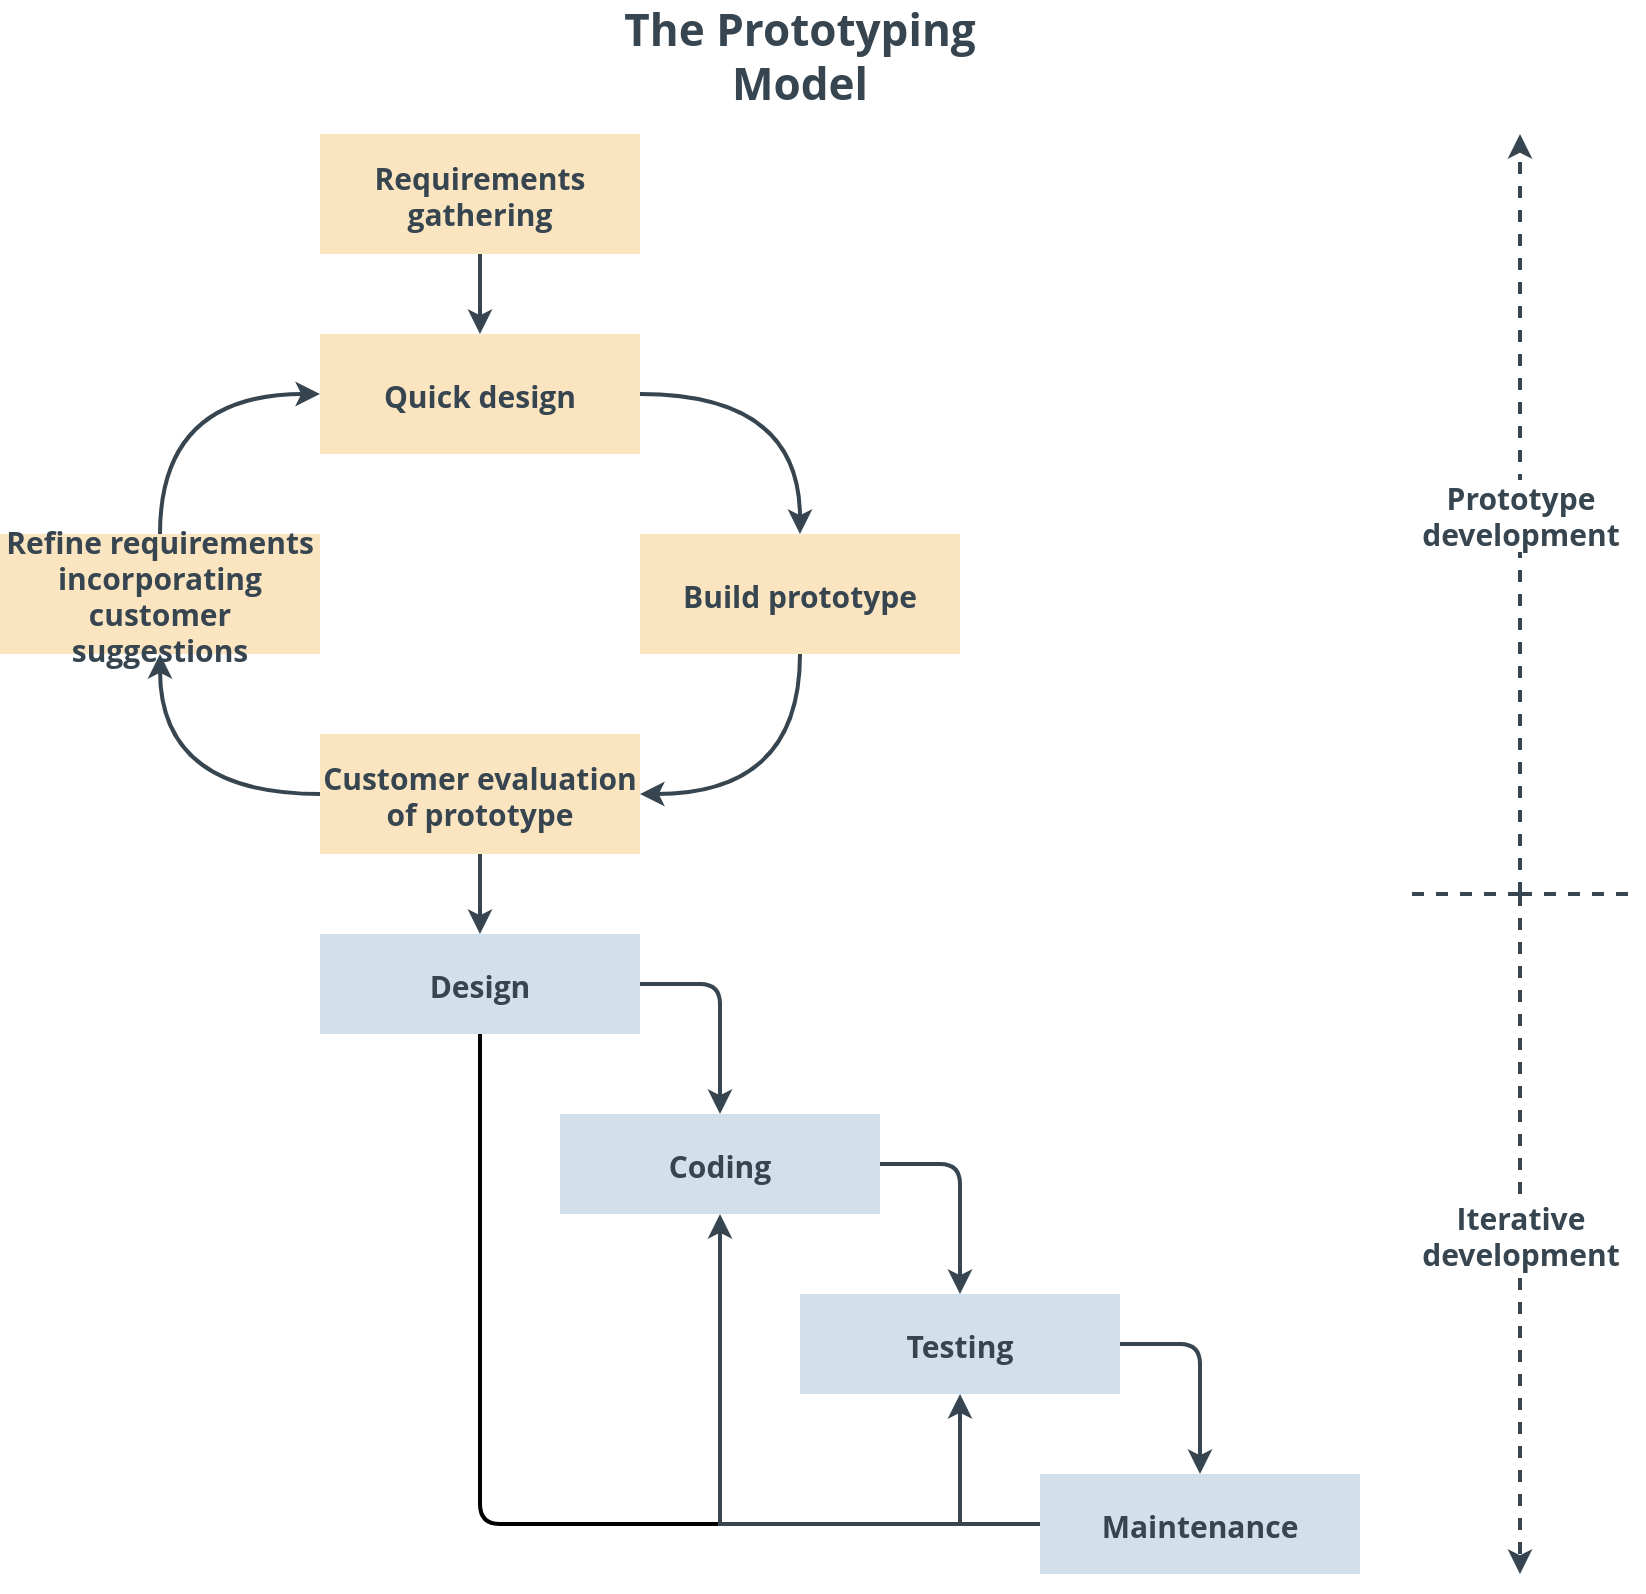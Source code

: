<mxfile version="17.3.0" type="google"><diagram id="xD04i-uwhI7QY8KJG98_" name="Page-1"><mxGraphModel grid="1" page="1" gridSize="10" guides="1" tooltips="1" connect="1" arrows="1" fold="1" pageScale="1" pageWidth="827" pageHeight="1169" math="0" shadow="0"><root><mxCell id="0"/><mxCell id="1" parent="0"/><mxCell id="5hEVKjp1A5fnFV7gOLuc-1" style="edgeStyle=orthogonalEdgeStyle;orthogonalLoop=1;jettySize=auto;html=1;exitX=0.5;exitY=1;exitDx=0;exitDy=0;entryX=0.5;entryY=0;entryDx=0;entryDy=0;fontSize=15;fontColor=#36454F;curved=1;strokeWidth=2;strokeColor=#36454F;" edge="1" parent="1" source="5hEVKjp1A5fnFV7gOLuc-2" target="5hEVKjp1A5fnFV7gOLuc-3"><mxGeometry relative="1" as="geometry"/></mxCell><mxCell id="5hEVKjp1A5fnFV7gOLuc-2" value="Requirements gathering" style="rounded=0;whiteSpace=wrap;html=1;fontSize=15;glass=0;strokeWidth=1;shadow=0;sketch=0;strokeColor=none;fillColor=#FBE5C0;fontColor=#36454F;fontFamily=Open Sans;fontSource=https%3A%2F%2Ffonts.googleapis.com%2Fcss%3Ffamily%3DOpen%2BSans;fontStyle=1" vertex="1" parent="1"><mxGeometry x="120" y="100" width="160" height="60" as="geometry"/></mxCell><mxCell id="5hEVKjp1A5fnFV7gOLuc-3" value="Quick design" style="rounded=0;whiteSpace=wrap;html=1;fontSize=15;glass=0;strokeWidth=1;shadow=0;sketch=0;strokeColor=none;fillColor=#FBE5C0;fontColor=#36454F;fontFamily=Open Sans;fontSource=https%3A%2F%2Ffonts.googleapis.com%2Fcss%3Ffamily%3DOpen%2BSans;fontStyle=1" vertex="1" parent="1"><mxGeometry x="120" y="200" width="160" height="60" as="geometry"/></mxCell><mxCell id="5hEVKjp1A5fnFV7gOLuc-4" value="Refine requirements incorporating customer suggestions" style="rounded=0;whiteSpace=wrap;html=1;fontSize=15;glass=0;strokeWidth=1;shadow=0;sketch=0;strokeColor=none;fillColor=#FBE5C0;fontColor=#36454F;fontFamily=Open Sans;fontSource=https%3A%2F%2Ffonts.googleapis.com%2Fcss%3Ffamily%3DOpen%2BSans;fontStyle=1" vertex="1" parent="1"><mxGeometry x="-40" y="300" width="160" height="60" as="geometry"/></mxCell><mxCell id="5hEVKjp1A5fnFV7gOLuc-5" value="Build prototype&lt;br&gt;" style="rounded=0;whiteSpace=wrap;html=1;fontSize=15;glass=0;strokeWidth=1;shadow=0;sketch=0;strokeColor=none;fillColor=#FBE5C0;fontColor=#36454F;fontFamily=Open Sans;fontSource=https%3A%2F%2Ffonts.googleapis.com%2Fcss%3Ffamily%3DOpen%2BSans;fontStyle=1" vertex="1" parent="1"><mxGeometry x="280" y="300" width="160" height="60" as="geometry"/></mxCell><mxCell id="5hEVKjp1A5fnFV7gOLuc-6" value="Customer evaluation of prototype" style="rounded=0;whiteSpace=wrap;html=1;fontSize=15;glass=0;strokeWidth=1;shadow=0;sketch=0;strokeColor=none;fillColor=#FBE5C0;fontColor=#36454F;fontFamily=Open Sans;fontSource=https%3A%2F%2Ffonts.googleapis.com%2Fcss%3Ffamily%3DOpen%2BSans;fontStyle=1" vertex="1" parent="1"><mxGeometry x="120" y="400" width="160" height="60" as="geometry"/></mxCell><mxCell id="5hEVKjp1A5fnFV7gOLuc-7" style="edgeStyle=orthogonalEdgeStyle;orthogonalLoop=1;jettySize=auto;html=1;exitX=1;exitY=0.5;exitDx=0;exitDy=0;entryX=0.5;entryY=0;entryDx=0;entryDy=0;fontSize=15;fontColor=#36454F;strokeWidth=2;strokeColor=#36454F;curved=1;" edge="1" parent="1" source="5hEVKjp1A5fnFV7gOLuc-3" target="5hEVKjp1A5fnFV7gOLuc-5"><mxGeometry relative="1" as="geometry"><mxPoint x="400" y="220" as="sourcePoint"/><mxPoint x="439.92" y="260" as="targetPoint"/></mxGeometry></mxCell><mxCell id="5hEVKjp1A5fnFV7gOLuc-8" style="edgeStyle=orthogonalEdgeStyle;orthogonalLoop=1;jettySize=auto;html=1;exitX=0.5;exitY=1;exitDx=0;exitDy=0;entryX=1;entryY=0.5;entryDx=0;entryDy=0;fontSize=15;fontColor=#36454F;curved=1;strokeWidth=2;strokeColor=#36454F;" edge="1" parent="1" source="5hEVKjp1A5fnFV7gOLuc-5" target="5hEVKjp1A5fnFV7gOLuc-6"><mxGeometry relative="1" as="geometry"><mxPoint x="480" y="280" as="sourcePoint"/><mxPoint x="519.92" y="320" as="targetPoint"/></mxGeometry></mxCell><mxCell id="5hEVKjp1A5fnFV7gOLuc-9" style="edgeStyle=orthogonalEdgeStyle;orthogonalLoop=1;jettySize=auto;html=1;exitX=0.5;exitY=1;exitDx=0;exitDy=0;entryX=0.5;entryY=0;entryDx=0;entryDy=0;fontSize=15;fontColor=#36454F;curved=1;strokeWidth=2;strokeColor=#36454F;" edge="1" parent="1" source="5hEVKjp1A5fnFV7gOLuc-6" target="5hEVKjp1A5fnFV7gOLuc-11"><mxGeometry relative="1" as="geometry"><mxPoint x="560" y="340" as="sourcePoint"/><mxPoint x="599.92" y="380" as="targetPoint"/></mxGeometry></mxCell><mxCell id="5hEVKjp1A5fnFV7gOLuc-10" value="The Prototyping Model" style="rounded=0;whiteSpace=wrap;html=1;fontSize=22;glass=0;strokeWidth=1;shadow=0;sketch=0;strokeColor=none;fillColor=none;fontColor=#36454F;fontFamily=Open Sans;fontSource=https%3A%2F%2Ffonts.googleapis.com%2Fcss%3Ffamily%3DOpen%2BSans;fontStyle=1" vertex="1" parent="1"><mxGeometry x="240" y="40" width="240" height="40" as="geometry"/></mxCell><mxCell id="5hEVKjp1A5fnFV7gOLuc-11" value="Design" style="rounded=0;whiteSpace=wrap;html=1;fontSize=15;glass=0;strokeWidth=1;shadow=0;sketch=0;strokeColor=none;fillColor=#D3E0E9;fontColor=#36454F;fontFamily=Open Sans;fontSource=https%3A%2F%2Ffonts.googleapis.com%2Fcss%3Ffamily%3DOpen%2BSans;fontStyle=1" vertex="1" parent="1"><mxGeometry x="120" y="500" width="160" height="50" as="geometry"/></mxCell><mxCell id="5hEVKjp1A5fnFV7gOLuc-12" value="Coding" style="rounded=0;whiteSpace=wrap;html=1;fontSize=15;glass=0;strokeWidth=1;shadow=0;sketch=0;strokeColor=none;fillColor=#D3E0E9;fontColor=#36454F;fontFamily=Open Sans;fontSource=https%3A%2F%2Ffonts.googleapis.com%2Fcss%3Ffamily%3DOpen%2BSans;fontStyle=1" vertex="1" parent="1"><mxGeometry x="240" y="590" width="160" height="50" as="geometry"/></mxCell><mxCell id="5hEVKjp1A5fnFV7gOLuc-13" value="Testing" style="rounded=0;whiteSpace=wrap;html=1;fontSize=15;glass=0;strokeWidth=1;shadow=0;sketch=0;strokeColor=none;fillColor=#D3E0E9;fontColor=#36454F;fontFamily=Open Sans;fontSource=https%3A%2F%2Ffonts.googleapis.com%2Fcss%3Ffamily%3DOpen%2BSans;fontStyle=1" vertex="1" parent="1"><mxGeometry x="360" y="680" width="160" height="50" as="geometry"/></mxCell><mxCell id="5hEVKjp1A5fnFV7gOLuc-14" value="Maintenance" style="rounded=0;whiteSpace=wrap;html=1;fontSize=15;glass=0;strokeWidth=1;shadow=0;sketch=0;strokeColor=none;fillColor=#D3E0E9;fontColor=#36454F;fontFamily=Open Sans;fontSource=https%3A%2F%2Ffonts.googleapis.com%2Fcss%3Ffamily%3DOpen%2BSans;fontStyle=1" vertex="1" parent="1"><mxGeometry x="480" y="770" width="160" height="50" as="geometry"/></mxCell><mxCell id="5hEVKjp1A5fnFV7gOLuc-16" style="edgeStyle=orthogonalEdgeStyle;orthogonalLoop=1;jettySize=auto;html=1;exitX=0;exitY=0.5;exitDx=0;exitDy=0;entryX=0.5;entryY=1;entryDx=0;entryDy=0;fontSize=15;fontColor=#36454F;curved=1;strokeWidth=2;strokeColor=#36454F;" edge="1" parent="1" source="5hEVKjp1A5fnFV7gOLuc-6" target="5hEVKjp1A5fnFV7gOLuc-4"><mxGeometry relative="1" as="geometry"><mxPoint x="390" y="370" as="sourcePoint"/><mxPoint x="330" y="430" as="targetPoint"/></mxGeometry></mxCell><mxCell id="5hEVKjp1A5fnFV7gOLuc-17" style="edgeStyle=orthogonalEdgeStyle;orthogonalLoop=1;jettySize=auto;html=1;exitX=0.5;exitY=0;exitDx=0;exitDy=0;entryX=0;entryY=0.5;entryDx=0;entryDy=0;fontSize=15;fontColor=#36454F;curved=1;strokeWidth=2;strokeColor=#36454F;" edge="1" parent="1" source="5hEVKjp1A5fnFV7gOLuc-4" target="5hEVKjp1A5fnFV7gOLuc-3"><mxGeometry relative="1" as="geometry"><mxPoint x="90" y="430" as="sourcePoint"/><mxPoint x="30" y="370" as="targetPoint"/></mxGeometry></mxCell><mxCell id="5hEVKjp1A5fnFV7gOLuc-18" style="edgeStyle=orthogonalEdgeStyle;orthogonalLoop=1;jettySize=auto;html=1;exitX=0.5;exitY=1;exitDx=0;exitDy=0;entryX=0;entryY=0.5;entryDx=0;entryDy=0;fontSize=15;fontColor=#36454F;strokeWidth=2;strokeColor=default;rounded=1;endArrow=none;endFill=0;" edge="1" parent="1" source="5hEVKjp1A5fnFV7gOLuc-11" target="5hEVKjp1A5fnFV7gOLuc-14"><mxGeometry relative="1" as="geometry"><mxPoint x="210" y="480" as="sourcePoint"/><mxPoint x="210" y="520" as="targetPoint"/><Array as="points"><mxPoint x="200" y="795"/></Array></mxGeometry></mxCell><mxCell id="5hEVKjp1A5fnFV7gOLuc-19" style="edgeStyle=orthogonalEdgeStyle;orthogonalLoop=1;jettySize=auto;html=1;exitX=1;exitY=0.5;exitDx=0;exitDy=0;entryX=0.5;entryY=0;entryDx=0;entryDy=0;fontSize=15;fontColor=#36454F;strokeWidth=2;strokeColor=#36454F;rounded=1;" edge="1" parent="1" source="5hEVKjp1A5fnFV7gOLuc-11" target="5hEVKjp1A5fnFV7gOLuc-12"><mxGeometry relative="1" as="geometry"><mxPoint x="210" y="480" as="sourcePoint"/><mxPoint x="210" y="520" as="targetPoint"/></mxGeometry></mxCell><mxCell id="5hEVKjp1A5fnFV7gOLuc-20" style="edgeStyle=orthogonalEdgeStyle;orthogonalLoop=1;jettySize=auto;html=1;exitX=1;exitY=0.5;exitDx=0;exitDy=0;entryX=0.5;entryY=0;entryDx=0;entryDy=0;fontSize=15;fontColor=#36454F;strokeWidth=2;strokeColor=#36454F;rounded=1;" edge="1" parent="1" source="5hEVKjp1A5fnFV7gOLuc-12" target="5hEVKjp1A5fnFV7gOLuc-13"><mxGeometry relative="1" as="geometry"><mxPoint x="374" y="620" as="sourcePoint"/><mxPoint x="413.92" y="677" as="targetPoint"/></mxGeometry></mxCell><mxCell id="5hEVKjp1A5fnFV7gOLuc-21" style="edgeStyle=orthogonalEdgeStyle;orthogonalLoop=1;jettySize=auto;html=1;exitX=1;exitY=0.5;exitDx=0;exitDy=0;fontSize=15;fontColor=#36454F;strokeWidth=2;strokeColor=#36454F;rounded=1;entryX=0.5;entryY=0;entryDx=0;entryDy=0;" edge="1" parent="1" source="5hEVKjp1A5fnFV7gOLuc-13" target="5hEVKjp1A5fnFV7gOLuc-14"><mxGeometry relative="1" as="geometry"><mxPoint x="480" y="693" as="sourcePoint"/><mxPoint x="520" y="750" as="targetPoint"/></mxGeometry></mxCell><mxCell id="5hEVKjp1A5fnFV7gOLuc-22" style="edgeStyle=orthogonalEdgeStyle;orthogonalLoop=1;jettySize=auto;html=1;exitX=0;exitY=0.5;exitDx=0;exitDy=0;entryX=0.5;entryY=1;entryDx=0;entryDy=0;fontSize=15;fontColor=#36454F;strokeWidth=2;strokeColor=#36454F;rounded=0;" edge="1" parent="1" source="5hEVKjp1A5fnFV7gOLuc-14" target="5hEVKjp1A5fnFV7gOLuc-13"><mxGeometry relative="1" as="geometry"><mxPoint x="490" y="703" as="sourcePoint"/><mxPoint x="529.92" y="760" as="targetPoint"/></mxGeometry></mxCell><mxCell id="5hEVKjp1A5fnFV7gOLuc-23" style="edgeStyle=orthogonalEdgeStyle;orthogonalLoop=1;jettySize=auto;html=1;exitX=0;exitY=0.5;exitDx=0;exitDy=0;entryX=0.5;entryY=1;entryDx=0;entryDy=0;fontSize=15;fontColor=#36454F;strokeWidth=2;strokeColor=#36454F;rounded=0;" edge="1" parent="1" source="5hEVKjp1A5fnFV7gOLuc-14" target="5hEVKjp1A5fnFV7gOLuc-12"><mxGeometry relative="1" as="geometry"><mxPoint x="330" y="780" as="sourcePoint"/><mxPoint x="291.04" y="723" as="targetPoint"/></mxGeometry></mxCell><mxCell id="5hEVKjp1A5fnFV7gOLuc-25" value="Iterative&lt;br&gt;development" style="edgeStyle=orthogonalEdgeStyle;orthogonalLoop=1;jettySize=auto;html=1;entryX=0.5;entryY=0;entryDx=0;entryDy=0;fontSize=15;fontColor=#36454F;strokeWidth=2;strokeColor=#36454F;rounded=1;dashed=1;fontFamily=Open Sans;fontSource=https%3A%2F%2Ffonts.googleapis.com%2Fcss%3Ffamily%3DOpen%2BSans;fontStyle=1" edge="1" parent="1"><mxGeometry relative="1" as="geometry"><mxPoint x="720" y="480" as="sourcePoint"/><mxPoint x="720" y="820" as="targetPoint"/></mxGeometry></mxCell><mxCell id="5hEVKjp1A5fnFV7gOLuc-26" value="Prototype&lt;br&gt;development" style="edgeStyle=orthogonalEdgeStyle;orthogonalLoop=1;jettySize=auto;html=1;fontSize=15;fontColor=#36454F;strokeWidth=2;strokeColor=#36454F;rounded=1;dashed=1;fontFamily=Open Sans;fontSource=https%3A%2F%2Ffonts.googleapis.com%2Fcss%3Ffamily%3DOpen%2BSans;fontStyle=1;spacing=2;spacingBottom=0;spacingTop=0;" edge="1" parent="1"><mxGeometry relative="1" as="geometry"><mxPoint x="720" y="480" as="sourcePoint"/><mxPoint x="720" y="100" as="targetPoint"/></mxGeometry></mxCell><mxCell id="5hEVKjp1A5fnFV7gOLuc-27" value="" style="edgeStyle=orthogonalEdgeStyle;orthogonalLoop=1;jettySize=auto;html=1;fontSize=15;fontColor=#36454F;strokeWidth=2;strokeColor=#36454F;rounded=1;dashed=1;endArrow=none;endFill=0;" edge="1" parent="1"><mxGeometry relative="1" as="geometry"><mxPoint x="720" y="480" as="sourcePoint"/><mxPoint x="660" y="480" as="targetPoint"/></mxGeometry></mxCell><mxCell id="5hEVKjp1A5fnFV7gOLuc-28" value="" style="edgeStyle=orthogonalEdgeStyle;orthogonalLoop=1;jettySize=auto;html=1;fontSize=15;fontColor=#36454F;strokeWidth=2;strokeColor=#36454F;rounded=1;dashed=1;endArrow=none;endFill=0;" edge="1" parent="1"><mxGeometry relative="1" as="geometry"><mxPoint x="720" y="480" as="sourcePoint"/><mxPoint x="780" y="480" as="targetPoint"/></mxGeometry></mxCell></root></mxGraphModel></diagram></mxfile>